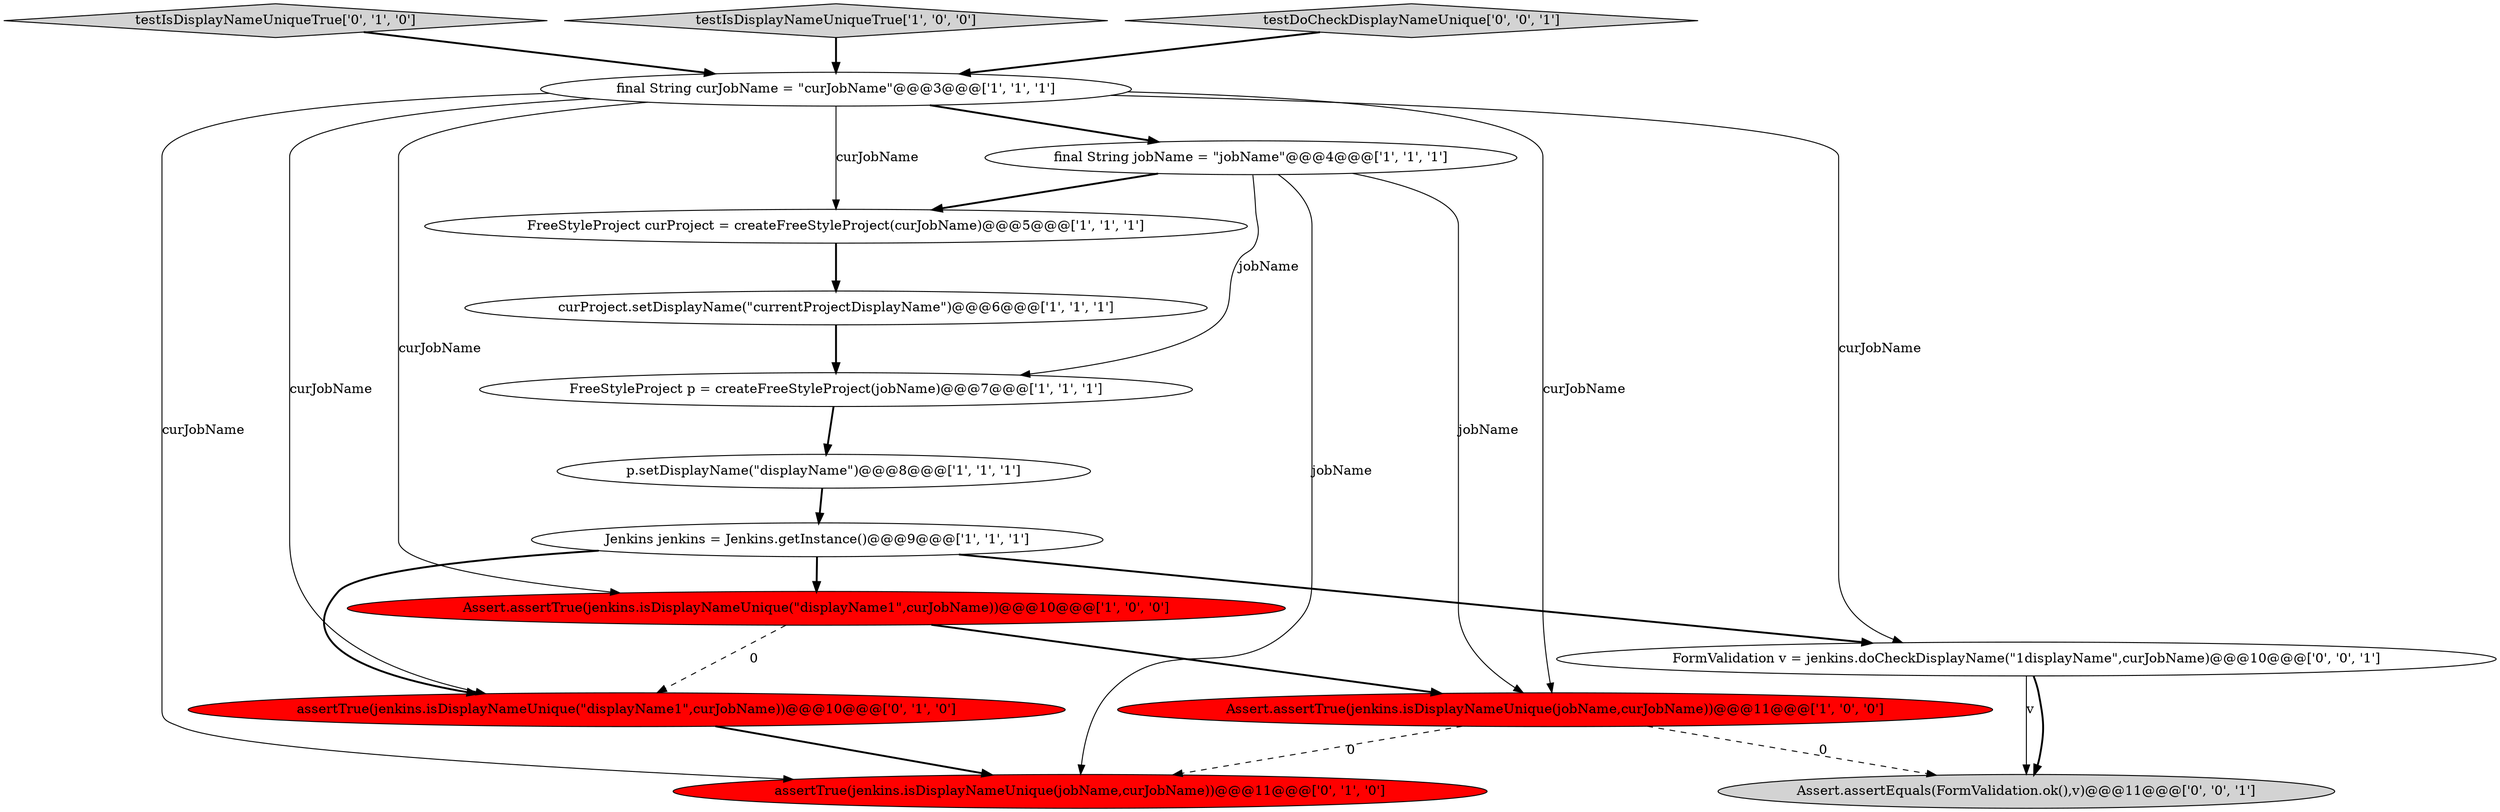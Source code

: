 digraph {
11 [style = filled, label = "assertTrue(jenkins.isDisplayNameUnique(jobName,curJobName))@@@11@@@['0', '1', '0']", fillcolor = red, shape = ellipse image = "AAA1AAABBB2BBB"];
6 [style = filled, label = "final String curJobName = \"curJobName\"@@@3@@@['1', '1', '1']", fillcolor = white, shape = ellipse image = "AAA0AAABBB1BBB"];
12 [style = filled, label = "testIsDisplayNameUniqueTrue['0', '1', '0']", fillcolor = lightgray, shape = diamond image = "AAA0AAABBB2BBB"];
14 [style = filled, label = "FormValidation v = jenkins.doCheckDisplayName(\"1displayName\",curJobName)@@@10@@@['0', '0', '1']", fillcolor = white, shape = ellipse image = "AAA0AAABBB3BBB"];
0 [style = filled, label = "FreeStyleProject p = createFreeStyleProject(jobName)@@@7@@@['1', '1', '1']", fillcolor = white, shape = ellipse image = "AAA0AAABBB1BBB"];
8 [style = filled, label = "final String jobName = \"jobName\"@@@4@@@['1', '1', '1']", fillcolor = white, shape = ellipse image = "AAA0AAABBB1BBB"];
2 [style = filled, label = "FreeStyleProject curProject = createFreeStyleProject(curJobName)@@@5@@@['1', '1', '1']", fillcolor = white, shape = ellipse image = "AAA0AAABBB1BBB"];
5 [style = filled, label = "Assert.assertTrue(jenkins.isDisplayNameUnique(\"displayName1\",curJobName))@@@10@@@['1', '0', '0']", fillcolor = red, shape = ellipse image = "AAA1AAABBB1BBB"];
7 [style = filled, label = "p.setDisplayName(\"displayName\")@@@8@@@['1', '1', '1']", fillcolor = white, shape = ellipse image = "AAA0AAABBB1BBB"];
1 [style = filled, label = "testIsDisplayNameUniqueTrue['1', '0', '0']", fillcolor = lightgray, shape = diamond image = "AAA0AAABBB1BBB"];
4 [style = filled, label = "curProject.setDisplayName(\"currentProjectDisplayName\")@@@6@@@['1', '1', '1']", fillcolor = white, shape = ellipse image = "AAA0AAABBB1BBB"];
9 [style = filled, label = "Jenkins jenkins = Jenkins.getInstance()@@@9@@@['1', '1', '1']", fillcolor = white, shape = ellipse image = "AAA0AAABBB1BBB"];
10 [style = filled, label = "assertTrue(jenkins.isDisplayNameUnique(\"displayName1\",curJobName))@@@10@@@['0', '1', '0']", fillcolor = red, shape = ellipse image = "AAA1AAABBB2BBB"];
15 [style = filled, label = "testDoCheckDisplayNameUnique['0', '0', '1']", fillcolor = lightgray, shape = diamond image = "AAA0AAABBB3BBB"];
13 [style = filled, label = "Assert.assertEquals(FormValidation.ok(),v)@@@11@@@['0', '0', '1']", fillcolor = lightgray, shape = ellipse image = "AAA0AAABBB3BBB"];
3 [style = filled, label = "Assert.assertTrue(jenkins.isDisplayNameUnique(jobName,curJobName))@@@11@@@['1', '0', '0']", fillcolor = red, shape = ellipse image = "AAA1AAABBB1BBB"];
5->3 [style = bold, label=""];
6->11 [style = solid, label="curJobName"];
8->0 [style = solid, label="jobName"];
8->3 [style = solid, label="jobName"];
15->6 [style = bold, label=""];
9->10 [style = bold, label=""];
3->13 [style = dashed, label="0"];
12->6 [style = bold, label=""];
2->4 [style = bold, label=""];
6->10 [style = solid, label="curJobName"];
4->0 [style = bold, label=""];
0->7 [style = bold, label=""];
6->14 [style = solid, label="curJobName"];
7->9 [style = bold, label=""];
1->6 [style = bold, label=""];
8->2 [style = bold, label=""];
5->10 [style = dashed, label="0"];
6->8 [style = bold, label=""];
9->14 [style = bold, label=""];
9->5 [style = bold, label=""];
6->5 [style = solid, label="curJobName"];
14->13 [style = solid, label="v"];
14->13 [style = bold, label=""];
8->11 [style = solid, label="jobName"];
3->11 [style = dashed, label="0"];
6->3 [style = solid, label="curJobName"];
10->11 [style = bold, label=""];
6->2 [style = solid, label="curJobName"];
}
